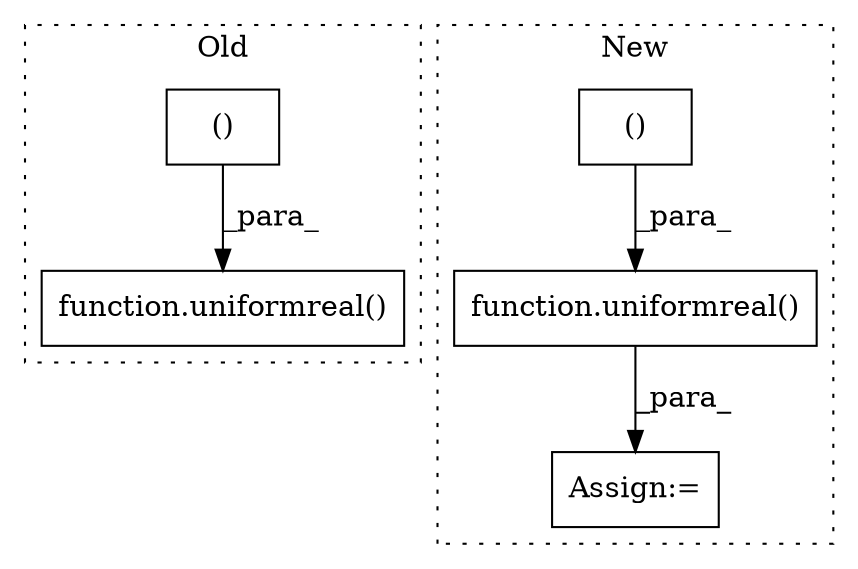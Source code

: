 digraph G {
subgraph cluster0 {
1 [label="()" a="54" s="22179" l="0" shape="box"];
3 [label="function.uniformreal()" a="75" s="22158,22181" l="12,1" shape="box"];
label = "Old";
style="dotted";
}
subgraph cluster1 {
2 [label="function.uniformreal()" a="75" s="21812,21837" l="12,1" shape="box"];
4 [label="()" a="54" s="21835" l="0" shape="box"];
5 [label="Assign:=" a="68" s="21809" l="3" shape="box"];
label = "New";
style="dotted";
}
1 -> 3 [label="_para_"];
2 -> 5 [label="_para_"];
4 -> 2 [label="_para_"];
}
